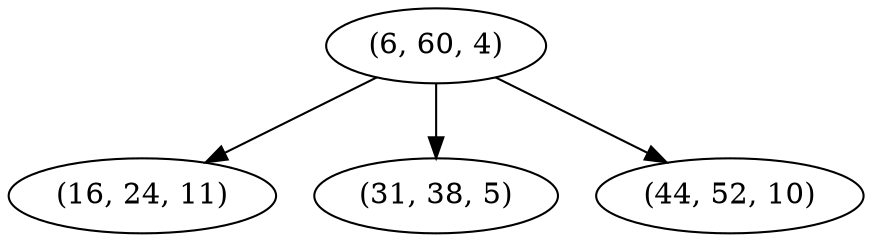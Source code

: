 digraph tree {
    "(6, 60, 4)";
    "(16, 24, 11)";
    "(31, 38, 5)";
    "(44, 52, 10)";
    "(6, 60, 4)" -> "(16, 24, 11)";
    "(6, 60, 4)" -> "(31, 38, 5)";
    "(6, 60, 4)" -> "(44, 52, 10)";
}
